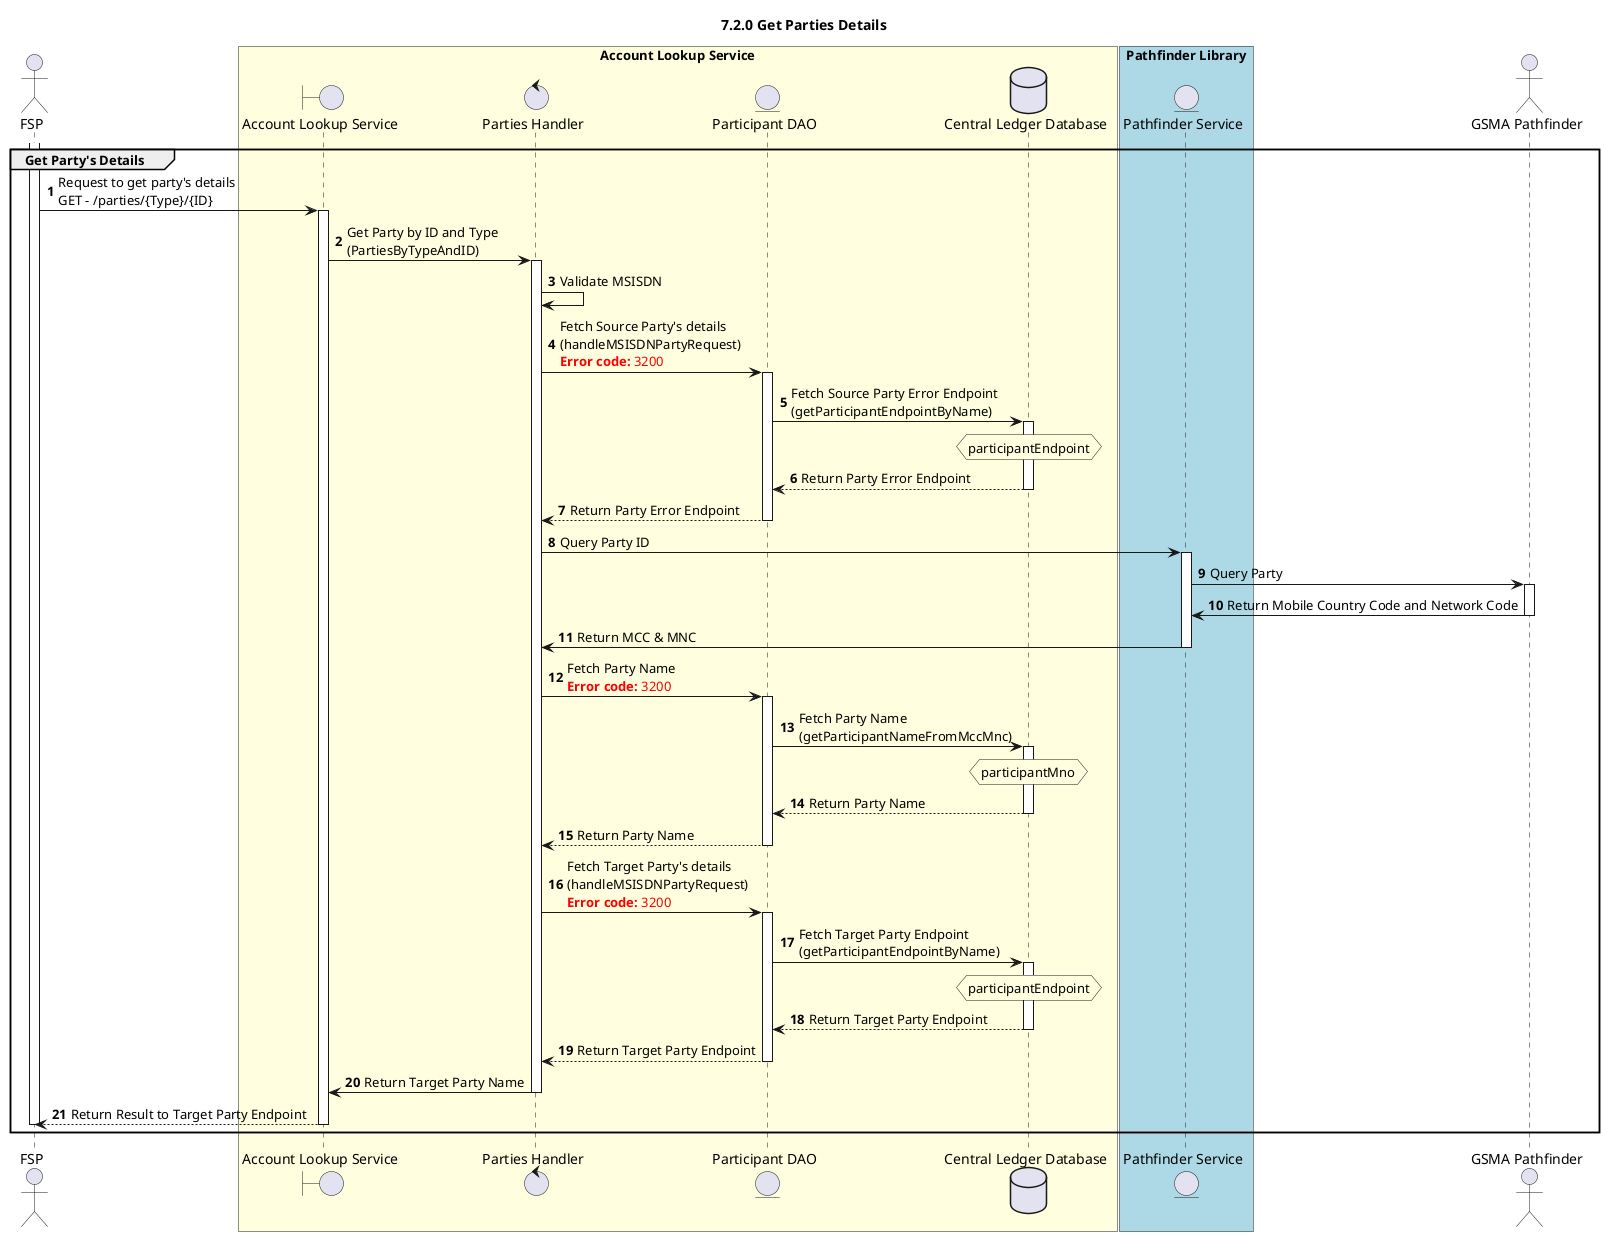 /'*****
 License
 --------------
 Copyright © 2017 Bill & Melinda Gates Foundation
 The Mojaloop files are made available by the Bill & Melinda Gates Foundation under the Apache License, Version 2.0 (the "License") and you may not use these files except in compliance with the License. You may obtain a copy of the License at
 http://www.apache.org/licenses/LICENSE-2.0
 Unless required by applicable law or agreed to in writing, the Mojaloop files are distributed on an "AS IS" BASIS, WITHOUT WARRANTIES OR CONDITIONS OF ANY KIND, either express or implied. See the License for the specific language governing permissions and limitations under the License.
 Contributors
 --------------
 This is the official list of the Mojaloop project contributors for this file.
 Names of the original copyright holders (individuals or organizations)
 should be listed with a '*' in the first column. People who have
 contributed from an organization can be listed under the organization
 that actually holds the copyright for their contributions (see the
 Gates Foundation organization for an example). Those individuals should have
 their names indented and be marked with a '-'. Email address can be added
 optionally within square brackets <email>.
 * Gates Foundation
 - Name Surname <name.surname@gatesfoundation.com>

 * Rajiv Mothilal <rajiv.mothilal@modusbox.com>
 --------------
 ******'/


@startuml
' declate title
title 7.2.0 Get Parties Details

autonumber
' Actor Keys:
' boundary - APIs/Interfaces, etc
' entity - Database Access Objects
' database - Database Persistance Store

' declare actors
actor "FSP" as FSP
boundary "Account Lookup Service" as ALS
control "Parties Handler" as PARTIES_HANDLER
entity "Account Lookup Service API" as ALS
entity "Participant DAO" as PARTICIPANT_DAO
database "Central Ledger Database" as DB
entity "Pathfinder Service" as PATHFINDER_SERVICE
actor "GSMA Pathfinder" as PATHFINDER

box "Account Lookup Service" #LightYellow
participant ALS
participant PARTIES_HANDLER
participant PARTICIPANT_DAO
participant DB
end box

box "Pathfinder Library" #LightBlue
participant PATHFINDER_SERVICE
end box

participant PATHFINDER

' start flow

activate FSP
group Get Party's Details
    FSP -> ALS: Request to get party's details \nGET - /parties/{Type}/{ID}
    activate ALS
    ALS -> PARTIES_HANDLER: Get Party by ID and Type \n(PartiesByTypeAndID)
    activate PARTIES_HANDLER
    PARTIES_HANDLER ->PARTIES_HANDLER: Validate MSISDN
    PARTIES_HANDLER ->PARTICIPANT_DAO: Fetch Source Party's details \n(handleMSISDNPartyRequest)\n<color #FF0000><b>Error code:</b> 3200</color>
    activate PARTICIPANT_DAO
    PARTICIPANT_DAO -> DB: Fetch Source Party Error Endpoint \n(getParticipantEndpointByName)
    activate DB
    hnote over DB #lightyellow
        participantEndpoint
    end note
    DB --> PARTICIPANT_DAO: Return Party Error Endpoint
    deactivate DB
    PARTICIPANT_DAO --> PARTIES_HANDLER: Return Party Error Endpoint
    deactivate PARTICIPANT_DAO
    PARTIES_HANDLER -> PATHFINDER_SERVICE: Query Party ID
    activate PATHFINDER_SERVICE
    PATHFINDER_SERVICE -> PATHFINDER: Query Party
    activate PATHFINDER
    PATHFINDER -> PATHFINDER_SERVICE: Return Mobile Country Code and Network Code
    deactivate PATHFINDER
    PATHFINDER_SERVICE -> PARTIES_HANDLER: Return MCC & MNC
    deactivate PATHFINDER_SERVICE
    PARTIES_HANDLER ->PARTICIPANT_DAO: Fetch Party Name\n<color #FF0000><b>Error code:</b> 3200</color>
    activate PARTICIPANT_DAO
    PARTICIPANT_DAO -> DB: Fetch Party Name \n(getParticipantNameFromMccMnc)
    activate DB
    hnote over DB #lightyellow
        participantMno
    end note
    DB --> PARTICIPANT_DAO: Return Party Name
    deactivate DB
    PARTICIPANT_DAO --> PARTIES_HANDLER: Return Party Name
    deactivate PARTICIPANT_DAO
    PARTIES_HANDLER ->PARTICIPANT_DAO: Fetch Target Party's details \n(handleMSISDNPartyRequest)\n<color #FF0000><b>Error code:</b> 3200</color>
    activate PARTICIPANT_DAO
    PARTICIPANT_DAO -> DB: Fetch Target Party Endpoint \n(getParticipantEndpointByName)
    activate DB
    hnote over DB #lightyellow
        participantEndpoint
    end note
    DB --> PARTICIPANT_DAO: Return Target Party Endpoint
    deactivate DB
    PARTICIPANT_DAO --> PARTIES_HANDLER: Return Target Party Endpoint
    deactivate PARTICIPANT_DAO
    PARTIES_HANDLER -> ALS: Return Target Party Name
    deactivate PARTIES_HANDLER
    ALS -->FSP: Return Result to Target Party Endpoint
    deactivate ALS
    deactivate FSP
end
@enduml
